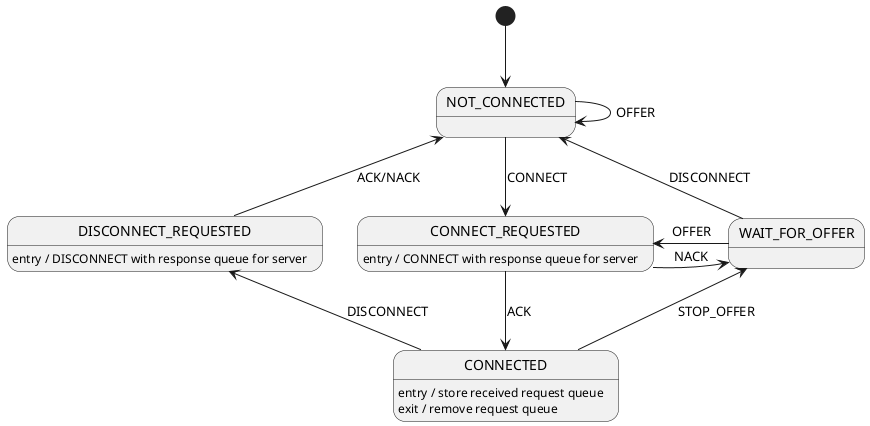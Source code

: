 @startuml

[*] -down-> NOT_CONNECTED

NOT_CONNECTED -down-> CONNECT_REQUESTED : CONNECT
NOT_CONNECTED -right-> NOT_CONNECTED : OFFER

CONNECT_REQUESTED -down-> CONNECTED : ACK
CONNECT_REQUESTED -right-> WAIT_FOR_OFFER : NACK
CONNECT_REQUESTED : entry / CONNECT with response queue for server

WAIT_FOR_OFFER -left-> CONNECT_REQUESTED : OFFER
WAIT_FOR_OFFER -up-> NOT_CONNECTED : DISCONNECT

CONNECTED -up-> WAIT_FOR_OFFER : STOP_OFFER
CONNECTED -up-> DISCONNECT_REQUESTED : DISCONNECT
CONNECTED : entry / store received request queue
CONNECTED : exit / remove request queue

DISCONNECT_REQUESTED -up-> NOT_CONNECTED : ACK/NACK
DISCONNECT_REQUESTED : entry / DISCONNECT with response queue for server

@enduml
